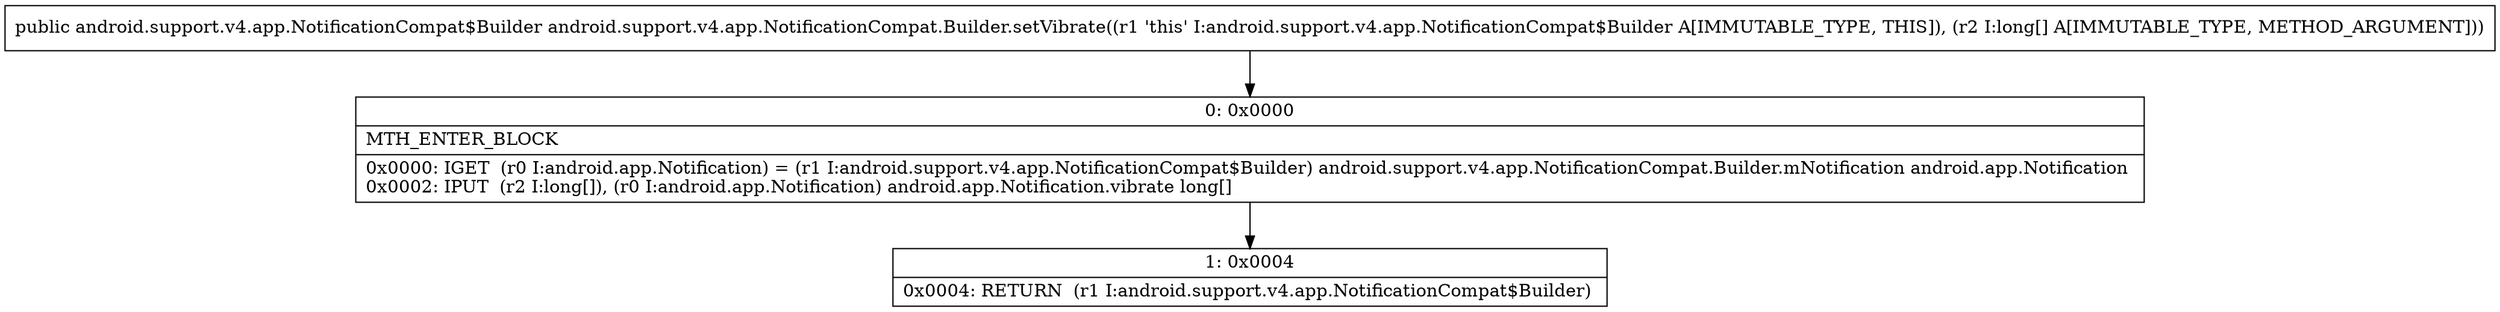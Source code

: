 digraph "CFG forandroid.support.v4.app.NotificationCompat.Builder.setVibrate([J)Landroid\/support\/v4\/app\/NotificationCompat$Builder;" {
Node_0 [shape=record,label="{0\:\ 0x0000|MTH_ENTER_BLOCK\l|0x0000: IGET  (r0 I:android.app.Notification) = (r1 I:android.support.v4.app.NotificationCompat$Builder) android.support.v4.app.NotificationCompat.Builder.mNotification android.app.Notification \l0x0002: IPUT  (r2 I:long[]), (r0 I:android.app.Notification) android.app.Notification.vibrate long[] \l}"];
Node_1 [shape=record,label="{1\:\ 0x0004|0x0004: RETURN  (r1 I:android.support.v4.app.NotificationCompat$Builder) \l}"];
MethodNode[shape=record,label="{public android.support.v4.app.NotificationCompat$Builder android.support.v4.app.NotificationCompat.Builder.setVibrate((r1 'this' I:android.support.v4.app.NotificationCompat$Builder A[IMMUTABLE_TYPE, THIS]), (r2 I:long[] A[IMMUTABLE_TYPE, METHOD_ARGUMENT])) }"];
MethodNode -> Node_0;
Node_0 -> Node_1;
}

